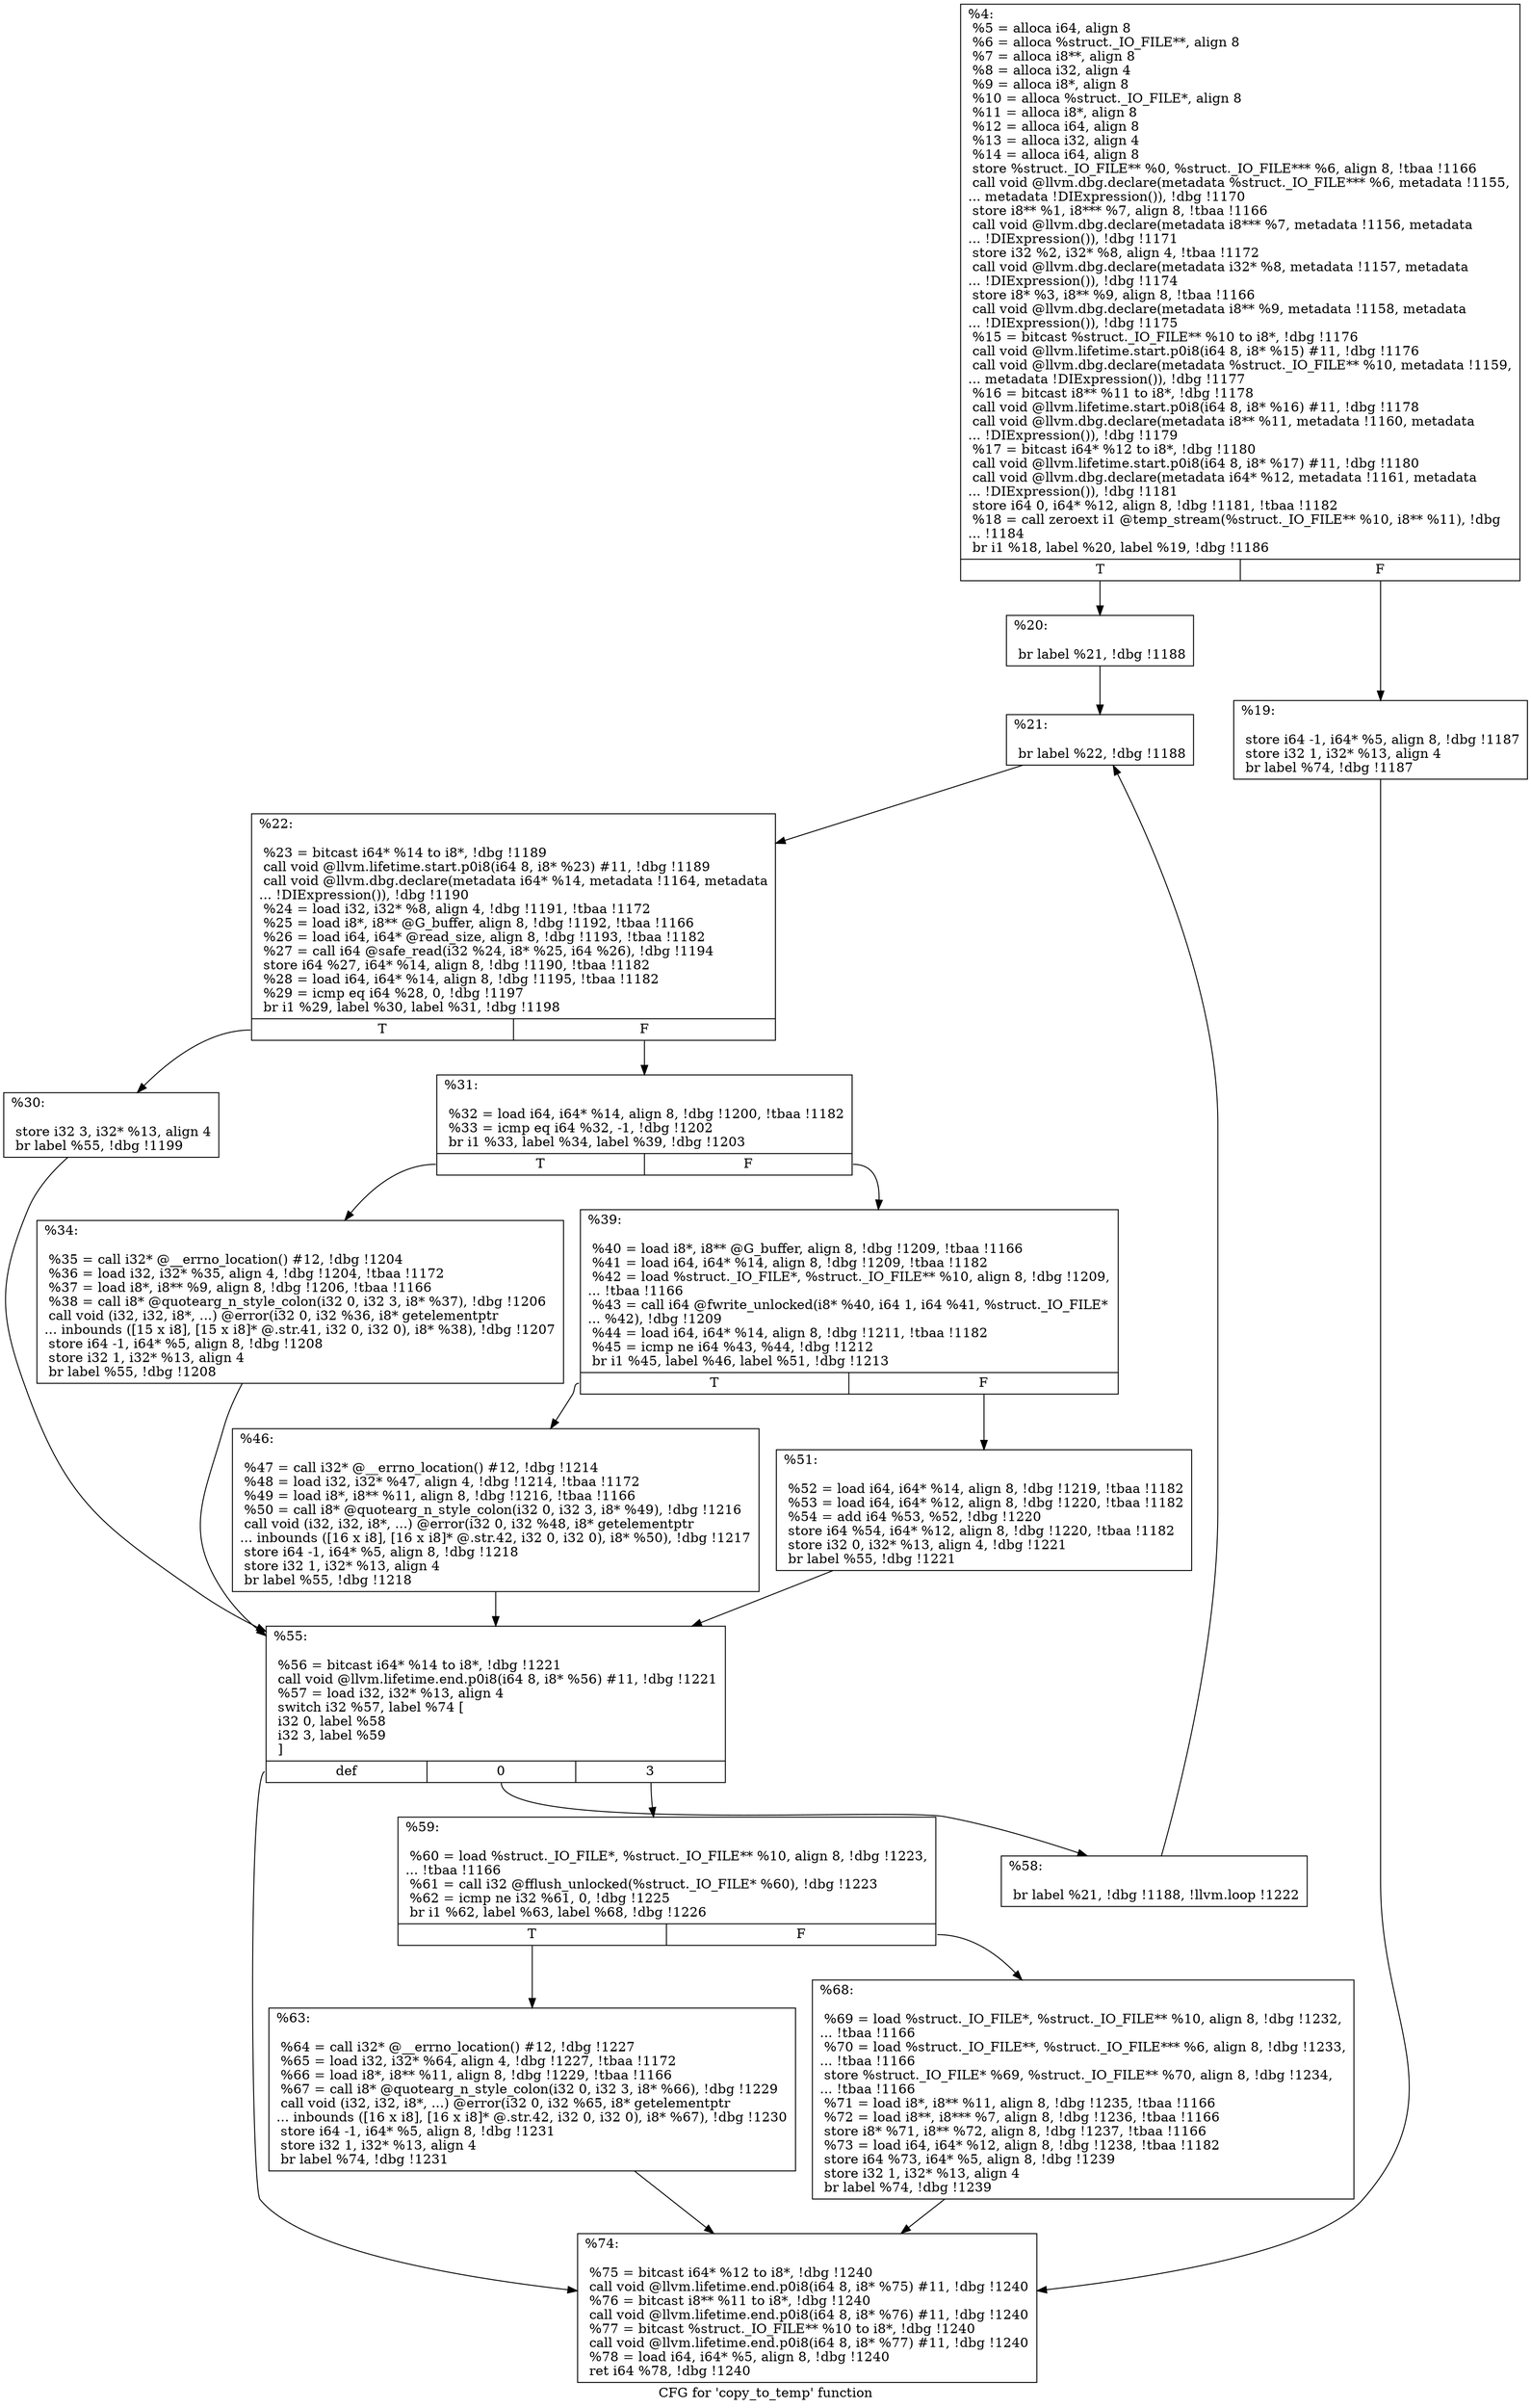digraph "CFG for 'copy_to_temp' function" {
	label="CFG for 'copy_to_temp' function";

	Node0x118d1c0 [shape=record,label="{%4:\l  %5 = alloca i64, align 8\l  %6 = alloca %struct._IO_FILE**, align 8\l  %7 = alloca i8**, align 8\l  %8 = alloca i32, align 4\l  %9 = alloca i8*, align 8\l  %10 = alloca %struct._IO_FILE*, align 8\l  %11 = alloca i8*, align 8\l  %12 = alloca i64, align 8\l  %13 = alloca i32, align 4\l  %14 = alloca i64, align 8\l  store %struct._IO_FILE** %0, %struct._IO_FILE*** %6, align 8, !tbaa !1166\l  call void @llvm.dbg.declare(metadata %struct._IO_FILE*** %6, metadata !1155,\l... metadata !DIExpression()), !dbg !1170\l  store i8** %1, i8*** %7, align 8, !tbaa !1166\l  call void @llvm.dbg.declare(metadata i8*** %7, metadata !1156, metadata\l... !DIExpression()), !dbg !1171\l  store i32 %2, i32* %8, align 4, !tbaa !1172\l  call void @llvm.dbg.declare(metadata i32* %8, metadata !1157, metadata\l... !DIExpression()), !dbg !1174\l  store i8* %3, i8** %9, align 8, !tbaa !1166\l  call void @llvm.dbg.declare(metadata i8** %9, metadata !1158, metadata\l... !DIExpression()), !dbg !1175\l  %15 = bitcast %struct._IO_FILE** %10 to i8*, !dbg !1176\l  call void @llvm.lifetime.start.p0i8(i64 8, i8* %15) #11, !dbg !1176\l  call void @llvm.dbg.declare(metadata %struct._IO_FILE** %10, metadata !1159,\l... metadata !DIExpression()), !dbg !1177\l  %16 = bitcast i8** %11 to i8*, !dbg !1178\l  call void @llvm.lifetime.start.p0i8(i64 8, i8* %16) #11, !dbg !1178\l  call void @llvm.dbg.declare(metadata i8** %11, metadata !1160, metadata\l... !DIExpression()), !dbg !1179\l  %17 = bitcast i64* %12 to i8*, !dbg !1180\l  call void @llvm.lifetime.start.p0i8(i64 8, i8* %17) #11, !dbg !1180\l  call void @llvm.dbg.declare(metadata i64* %12, metadata !1161, metadata\l... !DIExpression()), !dbg !1181\l  store i64 0, i64* %12, align 8, !dbg !1181, !tbaa !1182\l  %18 = call zeroext i1 @temp_stream(%struct._IO_FILE** %10, i8** %11), !dbg\l... !1184\l  br i1 %18, label %20, label %19, !dbg !1186\l|{<s0>T|<s1>F}}"];
	Node0x118d1c0:s0 -> Node0x118d3a0;
	Node0x118d1c0:s1 -> Node0x118d350;
	Node0x118d350 [shape=record,label="{%19:\l\l  store i64 -1, i64* %5, align 8, !dbg !1187\l  store i32 1, i32* %13, align 4\l  br label %74, !dbg !1187\l}"];
	Node0x118d350 -> Node0x118d800;
	Node0x118d3a0 [shape=record,label="{%20:\l\l  br label %21, !dbg !1188\l}"];
	Node0x118d3a0 -> Node0x118d3f0;
	Node0x118d3f0 [shape=record,label="{%21:\l\l  br label %22, !dbg !1188\l}"];
	Node0x118d3f0 -> Node0x118d440;
	Node0x118d440 [shape=record,label="{%22:\l\l  %23 = bitcast i64* %14 to i8*, !dbg !1189\l  call void @llvm.lifetime.start.p0i8(i64 8, i8* %23) #11, !dbg !1189\l  call void @llvm.dbg.declare(metadata i64* %14, metadata !1164, metadata\l... !DIExpression()), !dbg !1190\l  %24 = load i32, i32* %8, align 4, !dbg !1191, !tbaa !1172\l  %25 = load i8*, i8** @G_buffer, align 8, !dbg !1192, !tbaa !1166\l  %26 = load i64, i64* @read_size, align 8, !dbg !1193, !tbaa !1182\l  %27 = call i64 @safe_read(i32 %24, i8* %25, i64 %26), !dbg !1194\l  store i64 %27, i64* %14, align 8, !dbg !1190, !tbaa !1182\l  %28 = load i64, i64* %14, align 8, !dbg !1195, !tbaa !1182\l  %29 = icmp eq i64 %28, 0, !dbg !1197\l  br i1 %29, label %30, label %31, !dbg !1198\l|{<s0>T|<s1>F}}"];
	Node0x118d440:s0 -> Node0x118d490;
	Node0x118d440:s1 -> Node0x118d4e0;
	Node0x118d490 [shape=record,label="{%30:\l\l  store i32 3, i32* %13, align 4\l  br label %55, !dbg !1199\l}"];
	Node0x118d490 -> Node0x118d670;
	Node0x118d4e0 [shape=record,label="{%31:\l\l  %32 = load i64, i64* %14, align 8, !dbg !1200, !tbaa !1182\l  %33 = icmp eq i64 %32, -1, !dbg !1202\l  br i1 %33, label %34, label %39, !dbg !1203\l|{<s0>T|<s1>F}}"];
	Node0x118d4e0:s0 -> Node0x118d530;
	Node0x118d4e0:s1 -> Node0x118d580;
	Node0x118d530 [shape=record,label="{%34:\l\l  %35 = call i32* @__errno_location() #12, !dbg !1204\l  %36 = load i32, i32* %35, align 4, !dbg !1204, !tbaa !1172\l  %37 = load i8*, i8** %9, align 8, !dbg !1206, !tbaa !1166\l  %38 = call i8* @quotearg_n_style_colon(i32 0, i32 3, i8* %37), !dbg !1206\l  call void (i32, i32, i8*, ...) @error(i32 0, i32 %36, i8* getelementptr\l... inbounds ([15 x i8], [15 x i8]* @.str.41, i32 0, i32 0), i8* %38), !dbg !1207\l  store i64 -1, i64* %5, align 8, !dbg !1208\l  store i32 1, i32* %13, align 4\l  br label %55, !dbg !1208\l}"];
	Node0x118d530 -> Node0x118d670;
	Node0x118d580 [shape=record,label="{%39:\l\l  %40 = load i8*, i8** @G_buffer, align 8, !dbg !1209, !tbaa !1166\l  %41 = load i64, i64* %14, align 8, !dbg !1209, !tbaa !1182\l  %42 = load %struct._IO_FILE*, %struct._IO_FILE** %10, align 8, !dbg !1209,\l... !tbaa !1166\l  %43 = call i64 @fwrite_unlocked(i8* %40, i64 1, i64 %41, %struct._IO_FILE*\l... %42), !dbg !1209\l  %44 = load i64, i64* %14, align 8, !dbg !1211, !tbaa !1182\l  %45 = icmp ne i64 %43, %44, !dbg !1212\l  br i1 %45, label %46, label %51, !dbg !1213\l|{<s0>T|<s1>F}}"];
	Node0x118d580:s0 -> Node0x118d5d0;
	Node0x118d580:s1 -> Node0x118d620;
	Node0x118d5d0 [shape=record,label="{%46:\l\l  %47 = call i32* @__errno_location() #12, !dbg !1214\l  %48 = load i32, i32* %47, align 4, !dbg !1214, !tbaa !1172\l  %49 = load i8*, i8** %11, align 8, !dbg !1216, !tbaa !1166\l  %50 = call i8* @quotearg_n_style_colon(i32 0, i32 3, i8* %49), !dbg !1216\l  call void (i32, i32, i8*, ...) @error(i32 0, i32 %48, i8* getelementptr\l... inbounds ([16 x i8], [16 x i8]* @.str.42, i32 0, i32 0), i8* %50), !dbg !1217\l  store i64 -1, i64* %5, align 8, !dbg !1218\l  store i32 1, i32* %13, align 4\l  br label %55, !dbg !1218\l}"];
	Node0x118d5d0 -> Node0x118d670;
	Node0x118d620 [shape=record,label="{%51:\l\l  %52 = load i64, i64* %14, align 8, !dbg !1219, !tbaa !1182\l  %53 = load i64, i64* %12, align 8, !dbg !1220, !tbaa !1182\l  %54 = add i64 %53, %52, !dbg !1220\l  store i64 %54, i64* %12, align 8, !dbg !1220, !tbaa !1182\l  store i32 0, i32* %13, align 4, !dbg !1221\l  br label %55, !dbg !1221\l}"];
	Node0x118d620 -> Node0x118d670;
	Node0x118d670 [shape=record,label="{%55:\l\l  %56 = bitcast i64* %14 to i8*, !dbg !1221\l  call void @llvm.lifetime.end.p0i8(i64 8, i8* %56) #11, !dbg !1221\l  %57 = load i32, i32* %13, align 4\l  switch i32 %57, label %74 [\l    i32 0, label %58\l    i32 3, label %59\l  ]\l|{<s0>def|<s1>0|<s2>3}}"];
	Node0x118d670:s0 -> Node0x118d800;
	Node0x118d670:s1 -> Node0x118d6c0;
	Node0x118d670:s2 -> Node0x118d710;
	Node0x118d6c0 [shape=record,label="{%58:\l\l  br label %21, !dbg !1188, !llvm.loop !1222\l}"];
	Node0x118d6c0 -> Node0x118d3f0;
	Node0x118d710 [shape=record,label="{%59:\l\l  %60 = load %struct._IO_FILE*, %struct._IO_FILE** %10, align 8, !dbg !1223,\l... !tbaa !1166\l  %61 = call i32 @fflush_unlocked(%struct._IO_FILE* %60), !dbg !1223\l  %62 = icmp ne i32 %61, 0, !dbg !1225\l  br i1 %62, label %63, label %68, !dbg !1226\l|{<s0>T|<s1>F}}"];
	Node0x118d710:s0 -> Node0x118d760;
	Node0x118d710:s1 -> Node0x118d7b0;
	Node0x118d760 [shape=record,label="{%63:\l\l  %64 = call i32* @__errno_location() #12, !dbg !1227\l  %65 = load i32, i32* %64, align 4, !dbg !1227, !tbaa !1172\l  %66 = load i8*, i8** %11, align 8, !dbg !1229, !tbaa !1166\l  %67 = call i8* @quotearg_n_style_colon(i32 0, i32 3, i8* %66), !dbg !1229\l  call void (i32, i32, i8*, ...) @error(i32 0, i32 %65, i8* getelementptr\l... inbounds ([16 x i8], [16 x i8]* @.str.42, i32 0, i32 0), i8* %67), !dbg !1230\l  store i64 -1, i64* %5, align 8, !dbg !1231\l  store i32 1, i32* %13, align 4\l  br label %74, !dbg !1231\l}"];
	Node0x118d760 -> Node0x118d800;
	Node0x118d7b0 [shape=record,label="{%68:\l\l  %69 = load %struct._IO_FILE*, %struct._IO_FILE** %10, align 8, !dbg !1232,\l... !tbaa !1166\l  %70 = load %struct._IO_FILE**, %struct._IO_FILE*** %6, align 8, !dbg !1233,\l... !tbaa !1166\l  store %struct._IO_FILE* %69, %struct._IO_FILE** %70, align 8, !dbg !1234,\l... !tbaa !1166\l  %71 = load i8*, i8** %11, align 8, !dbg !1235, !tbaa !1166\l  %72 = load i8**, i8*** %7, align 8, !dbg !1236, !tbaa !1166\l  store i8* %71, i8** %72, align 8, !dbg !1237, !tbaa !1166\l  %73 = load i64, i64* %12, align 8, !dbg !1238, !tbaa !1182\l  store i64 %73, i64* %5, align 8, !dbg !1239\l  store i32 1, i32* %13, align 4\l  br label %74, !dbg !1239\l}"];
	Node0x118d7b0 -> Node0x118d800;
	Node0x118d800 [shape=record,label="{%74:\l\l  %75 = bitcast i64* %12 to i8*, !dbg !1240\l  call void @llvm.lifetime.end.p0i8(i64 8, i8* %75) #11, !dbg !1240\l  %76 = bitcast i8** %11 to i8*, !dbg !1240\l  call void @llvm.lifetime.end.p0i8(i64 8, i8* %76) #11, !dbg !1240\l  %77 = bitcast %struct._IO_FILE** %10 to i8*, !dbg !1240\l  call void @llvm.lifetime.end.p0i8(i64 8, i8* %77) #11, !dbg !1240\l  %78 = load i64, i64* %5, align 8, !dbg !1240\l  ret i64 %78, !dbg !1240\l}"];
}
